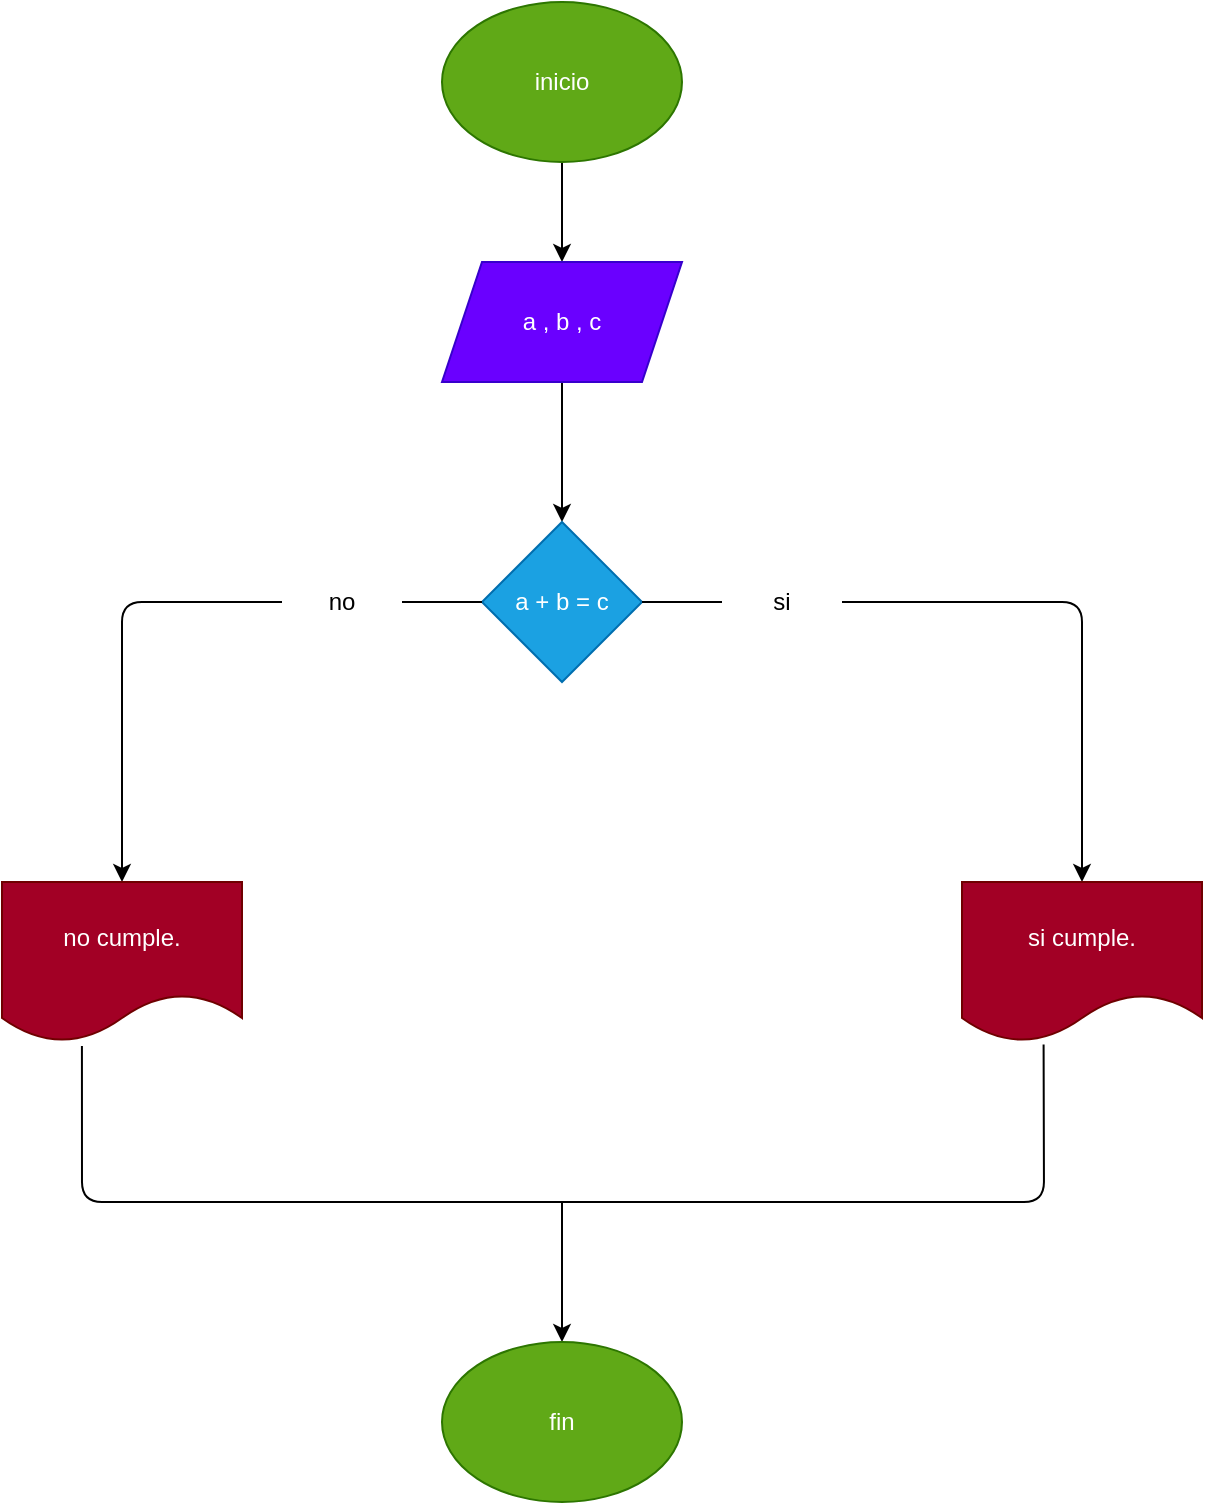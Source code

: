 <mxfile>
    <diagram id="eYmf1Aw_t_9rhnaTFdKz" name="Página-1">
        <mxGraphModel dx="753" dy="617" grid="1" gridSize="10" guides="1" tooltips="1" connect="1" arrows="1" fold="1" page="1" pageScale="1" pageWidth="827" pageHeight="1169" math="0" shadow="0">
            <root>
                <mxCell id="0"/>
                <mxCell id="1" parent="0"/>
                <mxCell id="4" value="" style="edgeStyle=none;html=1;" edge="1" parent="1" source="2" target="3">
                    <mxGeometry relative="1" as="geometry"/>
                </mxCell>
                <mxCell id="2" value="inicio" style="ellipse;whiteSpace=wrap;html=1;fillColor=#60a917;fontColor=#ffffff;strokeColor=#2D7600;" vertex="1" parent="1">
                    <mxGeometry x="380" width="120" height="80" as="geometry"/>
                </mxCell>
                <mxCell id="8" value="" style="edgeStyle=none;html=1;" edge="1" parent="1" source="3" target="7">
                    <mxGeometry relative="1" as="geometry"/>
                </mxCell>
                <mxCell id="3" value="a , b , c" style="shape=parallelogram;perimeter=parallelogramPerimeter;whiteSpace=wrap;html=1;fixedSize=1;fillColor=#6a00ff;fontColor=#ffffff;strokeColor=#3700CC;" vertex="1" parent="1">
                    <mxGeometry x="380" y="130" width="120" height="60" as="geometry"/>
                </mxCell>
                <mxCell id="12" value="" style="edgeStyle=none;html=1;entryX=0.5;entryY=0;entryDx=0;entryDy=0;exitX=0;exitY=0.5;exitDx=0;exitDy=0;startArrow=none;" edge="1" parent="1" source="13" target="11">
                    <mxGeometry relative="1" as="geometry">
                        <Array as="points">
                            <mxPoint x="220" y="300"/>
                        </Array>
                    </mxGeometry>
                </mxCell>
                <mxCell id="16" value="" style="edgeStyle=none;html=1;exitX=1;exitY=0.5;exitDx=0;exitDy=0;entryX=0.5;entryY=0;entryDx=0;entryDy=0;startArrow=none;" edge="1" parent="1" source="17" target="15">
                    <mxGeometry relative="1" as="geometry">
                        <Array as="points">
                            <mxPoint x="700" y="300"/>
                        </Array>
                    </mxGeometry>
                </mxCell>
                <mxCell id="7" value="a + b = c" style="rhombus;whiteSpace=wrap;html=1;fillColor=#1ba1e2;fontColor=#ffffff;strokeColor=#006EAF;" vertex="1" parent="1">
                    <mxGeometry x="400" y="260" width="80" height="80" as="geometry"/>
                </mxCell>
                <mxCell id="11" value="no cumple." style="shape=document;whiteSpace=wrap;html=1;boundedLbl=1;fillColor=#a20025;fontColor=#ffffff;strokeColor=#6F0000;" vertex="1" parent="1">
                    <mxGeometry x="160" y="440" width="120" height="80" as="geometry"/>
                </mxCell>
                <mxCell id="13" value="no" style="text;html=1;strokeColor=none;fillColor=none;align=center;verticalAlign=middle;whiteSpace=wrap;rounded=0;" vertex="1" parent="1">
                    <mxGeometry x="300" y="285" width="60" height="30" as="geometry"/>
                </mxCell>
                <mxCell id="14" value="" style="edgeStyle=none;html=1;exitX=0;exitY=0.5;exitDx=0;exitDy=0;endArrow=none;" edge="1" parent="1" source="7">
                    <mxGeometry relative="1" as="geometry">
                        <mxPoint x="400" y="300" as="sourcePoint"/>
                        <mxPoint x="360" y="300" as="targetPoint"/>
                        <Array as="points"/>
                    </mxGeometry>
                </mxCell>
                <mxCell id="15" value="si cumple." style="shape=document;whiteSpace=wrap;html=1;boundedLbl=1;fillColor=#a20025;fontColor=#ffffff;strokeColor=#6F0000;" vertex="1" parent="1">
                    <mxGeometry x="640" y="440" width="120" height="80" as="geometry"/>
                </mxCell>
                <mxCell id="17" value="si" style="text;html=1;strokeColor=none;fillColor=none;align=center;verticalAlign=middle;whiteSpace=wrap;rounded=0;" vertex="1" parent="1">
                    <mxGeometry x="520" y="285" width="60" height="30" as="geometry"/>
                </mxCell>
                <mxCell id="18" value="" style="edgeStyle=none;html=1;exitX=1;exitY=0.5;exitDx=0;exitDy=0;entryX=0;entryY=0.5;entryDx=0;entryDy=0;endArrow=none;" edge="1" parent="1" source="7" target="17">
                    <mxGeometry relative="1" as="geometry">
                        <mxPoint x="480" y="300" as="sourcePoint"/>
                        <mxPoint x="700" y="440" as="targetPoint"/>
                        <Array as="points"/>
                    </mxGeometry>
                </mxCell>
                <mxCell id="19" value="" style="endArrow=none;html=1;exitX=0.333;exitY=1.025;exitDx=0;exitDy=0;exitPerimeter=0;" edge="1" parent="1" source="11">
                    <mxGeometry width="50" height="50" relative="1" as="geometry">
                        <mxPoint x="420" y="560" as="sourcePoint"/>
                        <mxPoint x="440" y="600" as="targetPoint"/>
                        <Array as="points">
                            <mxPoint x="200" y="600"/>
                        </Array>
                    </mxGeometry>
                </mxCell>
                <mxCell id="20" value="" style="endArrow=none;html=1;entryX=0.34;entryY=1.015;entryDx=0;entryDy=0;entryPerimeter=0;" edge="1" parent="1" target="15">
                    <mxGeometry width="50" height="50" relative="1" as="geometry">
                        <mxPoint x="440" y="600" as="sourcePoint"/>
                        <mxPoint x="470" y="510" as="targetPoint"/>
                        <Array as="points">
                            <mxPoint x="681" y="600"/>
                        </Array>
                    </mxGeometry>
                </mxCell>
                <mxCell id="21" value="" style="endArrow=classic;html=1;" edge="1" parent="1" target="22">
                    <mxGeometry width="50" height="50" relative="1" as="geometry">
                        <mxPoint x="440" y="600" as="sourcePoint"/>
                        <mxPoint x="440" y="670" as="targetPoint"/>
                    </mxGeometry>
                </mxCell>
                <mxCell id="22" value="fin" style="ellipse;whiteSpace=wrap;html=1;fillColor=#60a917;fontColor=#ffffff;strokeColor=#2D7600;" vertex="1" parent="1">
                    <mxGeometry x="380" y="670" width="120" height="80" as="geometry"/>
                </mxCell>
            </root>
        </mxGraphModel>
    </diagram>
</mxfile>